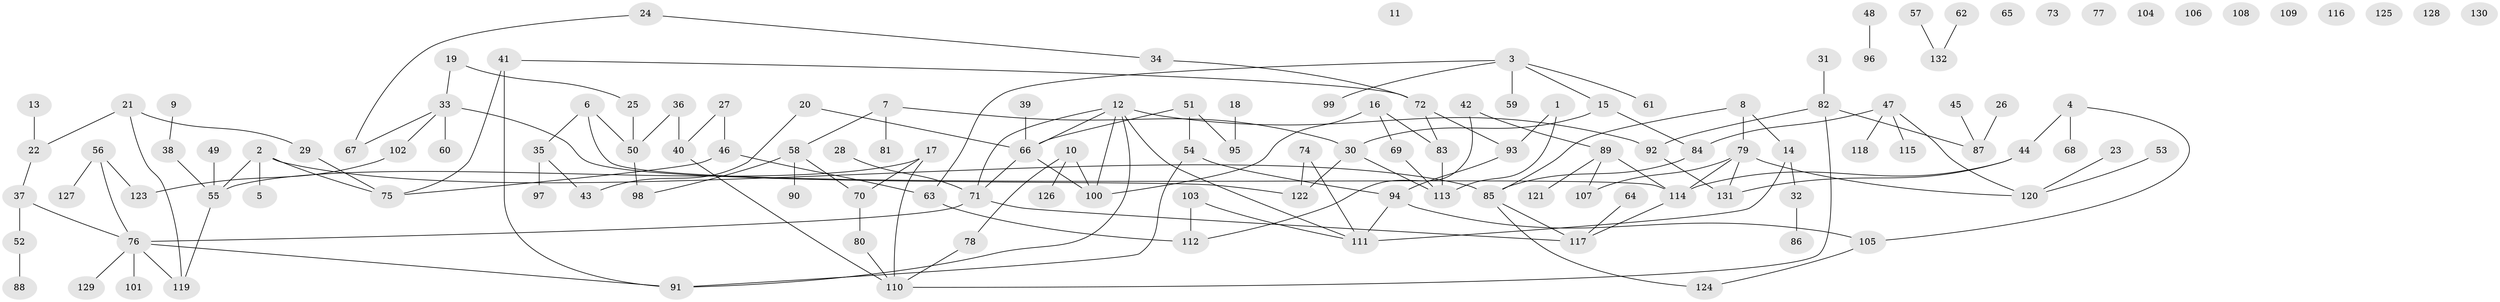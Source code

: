 // coarse degree distribution, {3: 0.20652173913043478, 6: 0.05434782608695652, 4: 0.11956521739130435, 1: 0.21739130434782608, 2: 0.1956521739130435, 0: 0.14130434782608695, 5: 0.043478260869565216, 8: 0.010869565217391304, 7: 0.010869565217391304}
// Generated by graph-tools (version 1.1) at 2025/41/03/06/25 10:41:19]
// undirected, 132 vertices, 154 edges
graph export_dot {
graph [start="1"]
  node [color=gray90,style=filled];
  1;
  2;
  3;
  4;
  5;
  6;
  7;
  8;
  9;
  10;
  11;
  12;
  13;
  14;
  15;
  16;
  17;
  18;
  19;
  20;
  21;
  22;
  23;
  24;
  25;
  26;
  27;
  28;
  29;
  30;
  31;
  32;
  33;
  34;
  35;
  36;
  37;
  38;
  39;
  40;
  41;
  42;
  43;
  44;
  45;
  46;
  47;
  48;
  49;
  50;
  51;
  52;
  53;
  54;
  55;
  56;
  57;
  58;
  59;
  60;
  61;
  62;
  63;
  64;
  65;
  66;
  67;
  68;
  69;
  70;
  71;
  72;
  73;
  74;
  75;
  76;
  77;
  78;
  79;
  80;
  81;
  82;
  83;
  84;
  85;
  86;
  87;
  88;
  89;
  90;
  91;
  92;
  93;
  94;
  95;
  96;
  97;
  98;
  99;
  100;
  101;
  102;
  103;
  104;
  105;
  106;
  107;
  108;
  109;
  110;
  111;
  112;
  113;
  114;
  115;
  116;
  117;
  118;
  119;
  120;
  121;
  122;
  123;
  124;
  125;
  126;
  127;
  128;
  129;
  130;
  131;
  132;
  1 -- 93;
  1 -- 113;
  2 -- 5;
  2 -- 55;
  2 -- 75;
  2 -- 85;
  3 -- 15;
  3 -- 59;
  3 -- 61;
  3 -- 63;
  3 -- 99;
  4 -- 44;
  4 -- 68;
  4 -- 105;
  6 -- 35;
  6 -- 50;
  6 -- 114;
  7 -- 30;
  7 -- 58;
  7 -- 81;
  8 -- 14;
  8 -- 79;
  8 -- 85;
  9 -- 38;
  10 -- 78;
  10 -- 100;
  10 -- 126;
  12 -- 66;
  12 -- 71;
  12 -- 91;
  12 -- 92;
  12 -- 100;
  12 -- 111;
  13 -- 22;
  14 -- 32;
  14 -- 111;
  15 -- 30;
  15 -- 84;
  16 -- 69;
  16 -- 83;
  16 -- 100;
  17 -- 55;
  17 -- 70;
  17 -- 110;
  18 -- 95;
  19 -- 25;
  19 -- 33;
  20 -- 43;
  20 -- 66;
  21 -- 22;
  21 -- 29;
  21 -- 119;
  22 -- 37;
  23 -- 120;
  24 -- 34;
  24 -- 67;
  25 -- 50;
  26 -- 87;
  27 -- 40;
  27 -- 46;
  28 -- 71;
  29 -- 75;
  30 -- 113;
  30 -- 122;
  31 -- 82;
  32 -- 86;
  33 -- 60;
  33 -- 67;
  33 -- 102;
  33 -- 122;
  34 -- 72;
  35 -- 43;
  35 -- 97;
  36 -- 40;
  36 -- 50;
  37 -- 52;
  37 -- 76;
  38 -- 55;
  39 -- 66;
  40 -- 110;
  41 -- 72;
  41 -- 75;
  41 -- 91;
  42 -- 89;
  42 -- 112;
  44 -- 114;
  44 -- 131;
  45 -- 87;
  46 -- 63;
  46 -- 75;
  47 -- 84;
  47 -- 115;
  47 -- 118;
  47 -- 120;
  48 -- 96;
  49 -- 55;
  50 -- 98;
  51 -- 54;
  51 -- 66;
  51 -- 95;
  52 -- 88;
  53 -- 120;
  54 -- 91;
  54 -- 94;
  55 -- 119;
  56 -- 76;
  56 -- 123;
  56 -- 127;
  57 -- 132;
  58 -- 70;
  58 -- 90;
  58 -- 98;
  62 -- 132;
  63 -- 112;
  64 -- 117;
  66 -- 71;
  66 -- 100;
  69 -- 113;
  70 -- 80;
  71 -- 76;
  71 -- 117;
  72 -- 83;
  72 -- 93;
  74 -- 111;
  74 -- 122;
  76 -- 91;
  76 -- 101;
  76 -- 119;
  76 -- 129;
  78 -- 110;
  79 -- 107;
  79 -- 114;
  79 -- 120;
  79 -- 131;
  80 -- 110;
  82 -- 87;
  82 -- 92;
  82 -- 110;
  83 -- 113;
  84 -- 85;
  85 -- 117;
  85 -- 124;
  89 -- 107;
  89 -- 114;
  89 -- 121;
  92 -- 131;
  93 -- 94;
  94 -- 105;
  94 -- 111;
  102 -- 123;
  103 -- 111;
  103 -- 112;
  105 -- 124;
  114 -- 117;
}
